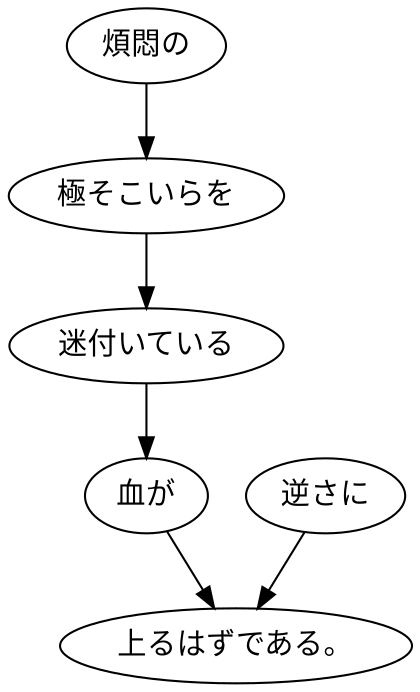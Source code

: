 digraph graph4925 {
	node0 [label="煩悶の"];
	node1 [label="極そこいらを"];
	node2 [label="迷付いている"];
	node3 [label="血が"];
	node4 [label="逆さに"];
	node5 [label="上るはずである。"];
	node0 -> node1;
	node1 -> node2;
	node2 -> node3;
	node3 -> node5;
	node4 -> node5;
}
